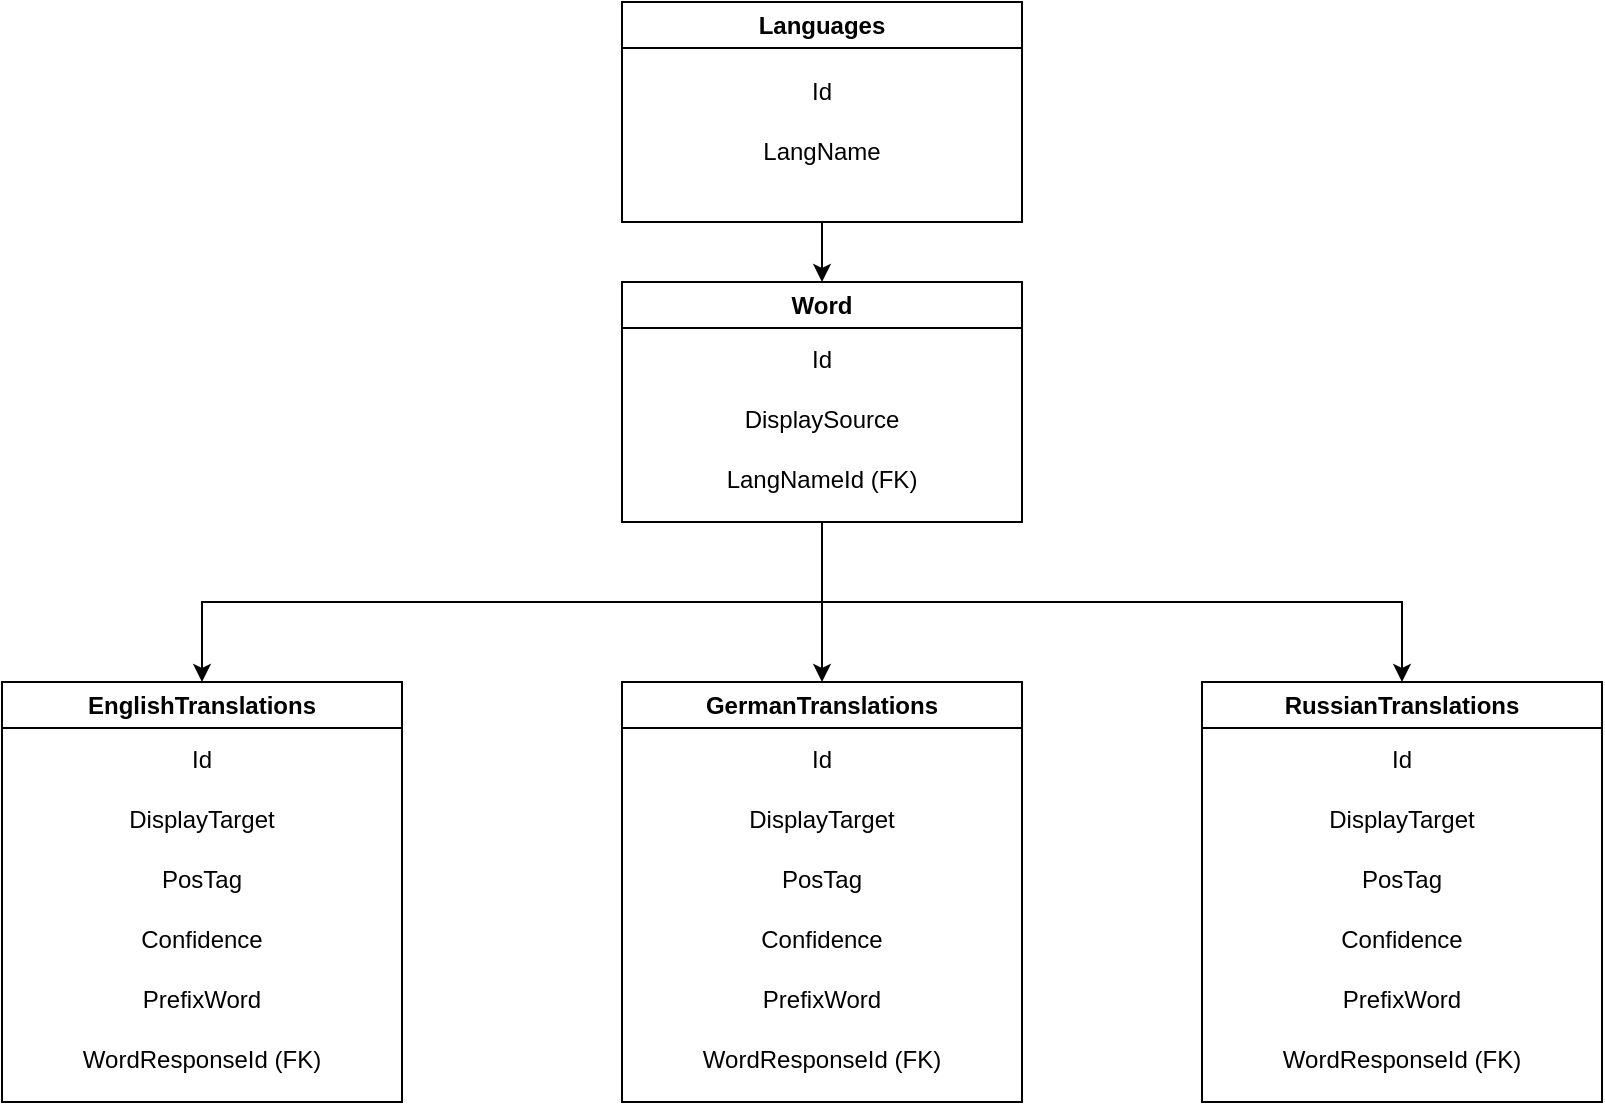 <mxfile version="22.1.0" type="device">
  <diagram id="C5RBs43oDa-KdzZeNtuy" name="Page-1">
    <mxGraphModel dx="1562" dy="830" grid="1" gridSize="10" guides="1" tooltips="1" connect="1" arrows="1" fold="1" page="1" pageScale="1" pageWidth="827" pageHeight="1169" math="0" shadow="0">
      <root>
        <mxCell id="WIyWlLk6GJQsqaUBKTNV-0" />
        <mxCell id="WIyWlLk6GJQsqaUBKTNV-1" parent="WIyWlLk6GJQsqaUBKTNV-0" />
        <mxCell id="qHfDTmzeg57kPH6jKnis-1" value="EnglishTranslations" style="swimlane;whiteSpace=wrap;html=1;" vertex="1" parent="WIyWlLk6GJQsqaUBKTNV-1">
          <mxGeometry x="20" y="350" width="200" height="210" as="geometry" />
        </mxCell>
        <mxCell id="qHfDTmzeg57kPH6jKnis-2" value="Id" style="rounded=0;whiteSpace=wrap;html=1;fillColor=none;strokeColor=none;align=center;" vertex="1" parent="qHfDTmzeg57kPH6jKnis-1">
          <mxGeometry y="24" width="200" height="30" as="geometry" />
        </mxCell>
        <mxCell id="qHfDTmzeg57kPH6jKnis-3" value="PosTag" style="rounded=0;whiteSpace=wrap;html=1;fillColor=none;strokeColor=none;" vertex="1" parent="qHfDTmzeg57kPH6jKnis-1">
          <mxGeometry y="84" width="200" height="30" as="geometry" />
        </mxCell>
        <mxCell id="qHfDTmzeg57kPH6jKnis-6" value="Confidence" style="rounded=0;whiteSpace=wrap;html=1;fillColor=none;strokeColor=none;" vertex="1" parent="qHfDTmzeg57kPH6jKnis-1">
          <mxGeometry y="114" width="200" height="30" as="geometry" />
        </mxCell>
        <mxCell id="qHfDTmzeg57kPH6jKnis-7" value="DisplayTarget" style="rounded=0;whiteSpace=wrap;html=1;fillColor=none;strokeColor=none;" vertex="1" parent="qHfDTmzeg57kPH6jKnis-1">
          <mxGeometry y="54" width="200" height="30" as="geometry" />
        </mxCell>
        <mxCell id="qHfDTmzeg57kPH6jKnis-8" value="PrefixWord" style="rounded=0;whiteSpace=wrap;html=1;fillColor=none;strokeColor=none;" vertex="1" parent="qHfDTmzeg57kPH6jKnis-1">
          <mxGeometry y="144" width="200" height="30" as="geometry" />
        </mxCell>
        <mxCell id="qHfDTmzeg57kPH6jKnis-19" value="WordResponseId (FK)" style="rounded=0;whiteSpace=wrap;html=1;fillColor=none;strokeColor=none;" vertex="1" parent="qHfDTmzeg57kPH6jKnis-1">
          <mxGeometry y="174" width="200" height="30" as="geometry" />
        </mxCell>
        <mxCell id="qHfDTmzeg57kPH6jKnis-51" style="edgeStyle=orthogonalEdgeStyle;rounded=0;orthogonalLoop=1;jettySize=auto;html=1;exitX=0.5;exitY=1;exitDx=0;exitDy=0;" edge="1" parent="WIyWlLk6GJQsqaUBKTNV-1" source="qHfDTmzeg57kPH6jKnis-11" target="qHfDTmzeg57kPH6jKnis-20">
          <mxGeometry relative="1" as="geometry" />
        </mxCell>
        <mxCell id="qHfDTmzeg57kPH6jKnis-52" style="edgeStyle=orthogonalEdgeStyle;rounded=0;orthogonalLoop=1;jettySize=auto;html=1;exitX=0.5;exitY=1;exitDx=0;exitDy=0;" edge="1" parent="WIyWlLk6GJQsqaUBKTNV-1" source="qHfDTmzeg57kPH6jKnis-11" target="qHfDTmzeg57kPH6jKnis-38">
          <mxGeometry relative="1" as="geometry" />
        </mxCell>
        <mxCell id="qHfDTmzeg57kPH6jKnis-11" value="Word" style="swimlane;whiteSpace=wrap;html=1;" vertex="1" parent="WIyWlLk6GJQsqaUBKTNV-1">
          <mxGeometry x="330" y="150" width="200" height="120" as="geometry" />
        </mxCell>
        <mxCell id="qHfDTmzeg57kPH6jKnis-12" value="Id" style="rounded=0;whiteSpace=wrap;html=1;fillColor=none;strokeColor=none;align=center;" vertex="1" parent="qHfDTmzeg57kPH6jKnis-11">
          <mxGeometry y="24" width="200" height="30" as="geometry" />
        </mxCell>
        <mxCell id="qHfDTmzeg57kPH6jKnis-13" value="DisplaySource" style="rounded=0;whiteSpace=wrap;html=1;fillColor=none;strokeColor=none;align=center;" vertex="1" parent="qHfDTmzeg57kPH6jKnis-11">
          <mxGeometry y="54" width="200" height="30" as="geometry" />
        </mxCell>
        <mxCell id="qHfDTmzeg57kPH6jKnis-50" value="LangNameId (FK)" style="rounded=0;whiteSpace=wrap;html=1;fillColor=none;strokeColor=none;align=center;" vertex="1" parent="qHfDTmzeg57kPH6jKnis-11">
          <mxGeometry y="84" width="200" height="30" as="geometry" />
        </mxCell>
        <mxCell id="qHfDTmzeg57kPH6jKnis-53" style="edgeStyle=orthogonalEdgeStyle;rounded=0;orthogonalLoop=1;jettySize=auto;html=1;exitX=0.5;exitY=1;exitDx=0;exitDy=0;entryX=0.5;entryY=0;entryDx=0;entryDy=0;" edge="1" parent="WIyWlLk6GJQsqaUBKTNV-1" source="qHfDTmzeg57kPH6jKnis-16" target="qHfDTmzeg57kPH6jKnis-11">
          <mxGeometry relative="1" as="geometry" />
        </mxCell>
        <mxCell id="qHfDTmzeg57kPH6jKnis-16" value="Languages" style="swimlane;whiteSpace=wrap;html=1;" vertex="1" parent="WIyWlLk6GJQsqaUBKTNV-1">
          <mxGeometry x="330" y="10" width="200" height="110" as="geometry" />
        </mxCell>
        <mxCell id="qHfDTmzeg57kPH6jKnis-17" value="Id" style="rounded=0;whiteSpace=wrap;html=1;fillColor=none;strokeColor=none;align=center;" vertex="1" parent="qHfDTmzeg57kPH6jKnis-16">
          <mxGeometry y="30" width="200" height="30" as="geometry" />
        </mxCell>
        <mxCell id="qHfDTmzeg57kPH6jKnis-18" value="LangName" style="rounded=0;whiteSpace=wrap;html=1;fillColor=none;strokeColor=none;align=center;" vertex="1" parent="qHfDTmzeg57kPH6jKnis-16">
          <mxGeometry y="60" width="200" height="30" as="geometry" />
        </mxCell>
        <mxCell id="qHfDTmzeg57kPH6jKnis-20" value="GermanTranslations" style="swimlane;whiteSpace=wrap;html=1;" vertex="1" parent="WIyWlLk6GJQsqaUBKTNV-1">
          <mxGeometry x="330" y="350" width="200" height="210" as="geometry" />
        </mxCell>
        <mxCell id="qHfDTmzeg57kPH6jKnis-21" value="Id" style="rounded=0;whiteSpace=wrap;html=1;fillColor=none;strokeColor=none;align=center;" vertex="1" parent="qHfDTmzeg57kPH6jKnis-20">
          <mxGeometry y="24" width="200" height="30" as="geometry" />
        </mxCell>
        <mxCell id="qHfDTmzeg57kPH6jKnis-22" value="PosTag" style="rounded=0;whiteSpace=wrap;html=1;fillColor=none;strokeColor=none;" vertex="1" parent="qHfDTmzeg57kPH6jKnis-20">
          <mxGeometry y="84" width="200" height="30" as="geometry" />
        </mxCell>
        <mxCell id="qHfDTmzeg57kPH6jKnis-23" value="Confidence" style="rounded=0;whiteSpace=wrap;html=1;fillColor=none;strokeColor=none;" vertex="1" parent="qHfDTmzeg57kPH6jKnis-20">
          <mxGeometry y="114" width="200" height="30" as="geometry" />
        </mxCell>
        <mxCell id="qHfDTmzeg57kPH6jKnis-24" value="DisplayTarget" style="rounded=0;whiteSpace=wrap;html=1;fillColor=none;strokeColor=none;" vertex="1" parent="qHfDTmzeg57kPH6jKnis-20">
          <mxGeometry y="54" width="200" height="30" as="geometry" />
        </mxCell>
        <mxCell id="qHfDTmzeg57kPH6jKnis-25" value="PrefixWord" style="rounded=0;whiteSpace=wrap;html=1;fillColor=none;strokeColor=none;" vertex="1" parent="qHfDTmzeg57kPH6jKnis-20">
          <mxGeometry y="144" width="200" height="30" as="geometry" />
        </mxCell>
        <mxCell id="qHfDTmzeg57kPH6jKnis-26" value="WordResponseId (FK)" style="rounded=0;whiteSpace=wrap;html=1;fillColor=none;strokeColor=none;" vertex="1" parent="qHfDTmzeg57kPH6jKnis-20">
          <mxGeometry y="174" width="200" height="30" as="geometry" />
        </mxCell>
        <mxCell id="qHfDTmzeg57kPH6jKnis-38" value="RussianTranslations" style="swimlane;whiteSpace=wrap;html=1;" vertex="1" parent="WIyWlLk6GJQsqaUBKTNV-1">
          <mxGeometry x="620" y="350" width="200" height="210" as="geometry" />
        </mxCell>
        <mxCell id="qHfDTmzeg57kPH6jKnis-39" value="Id" style="rounded=0;whiteSpace=wrap;html=1;fillColor=none;strokeColor=none;align=center;" vertex="1" parent="qHfDTmzeg57kPH6jKnis-38">
          <mxGeometry y="24" width="200" height="30" as="geometry" />
        </mxCell>
        <mxCell id="qHfDTmzeg57kPH6jKnis-40" value="PosTag" style="rounded=0;whiteSpace=wrap;html=1;fillColor=none;strokeColor=none;" vertex="1" parent="qHfDTmzeg57kPH6jKnis-38">
          <mxGeometry y="84" width="200" height="30" as="geometry" />
        </mxCell>
        <mxCell id="qHfDTmzeg57kPH6jKnis-41" value="Confidence" style="rounded=0;whiteSpace=wrap;html=1;fillColor=none;strokeColor=none;" vertex="1" parent="qHfDTmzeg57kPH6jKnis-38">
          <mxGeometry y="114" width="200" height="30" as="geometry" />
        </mxCell>
        <mxCell id="qHfDTmzeg57kPH6jKnis-42" value="DisplayTarget" style="rounded=0;whiteSpace=wrap;html=1;fillColor=none;strokeColor=none;" vertex="1" parent="qHfDTmzeg57kPH6jKnis-38">
          <mxGeometry y="54" width="200" height="30" as="geometry" />
        </mxCell>
        <mxCell id="qHfDTmzeg57kPH6jKnis-43" value="PrefixWord" style="rounded=0;whiteSpace=wrap;html=1;fillColor=none;strokeColor=none;" vertex="1" parent="qHfDTmzeg57kPH6jKnis-38">
          <mxGeometry y="144" width="200" height="30" as="geometry" />
        </mxCell>
        <mxCell id="qHfDTmzeg57kPH6jKnis-44" value="WordResponseId (FK)" style="rounded=0;whiteSpace=wrap;html=1;fillColor=none;strokeColor=none;" vertex="1" parent="qHfDTmzeg57kPH6jKnis-38">
          <mxGeometry y="174" width="200" height="30" as="geometry" />
        </mxCell>
        <mxCell id="qHfDTmzeg57kPH6jKnis-49" style="edgeStyle=orthogonalEdgeStyle;rounded=0;orthogonalLoop=1;jettySize=auto;html=1;exitX=0.5;exitY=1;exitDx=0;exitDy=0;" edge="1" parent="WIyWlLk6GJQsqaUBKTNV-1" source="qHfDTmzeg57kPH6jKnis-11" target="qHfDTmzeg57kPH6jKnis-1">
          <mxGeometry relative="1" as="geometry">
            <mxPoint x="150" y="250" as="sourcePoint" />
          </mxGeometry>
        </mxCell>
      </root>
    </mxGraphModel>
  </diagram>
</mxfile>
